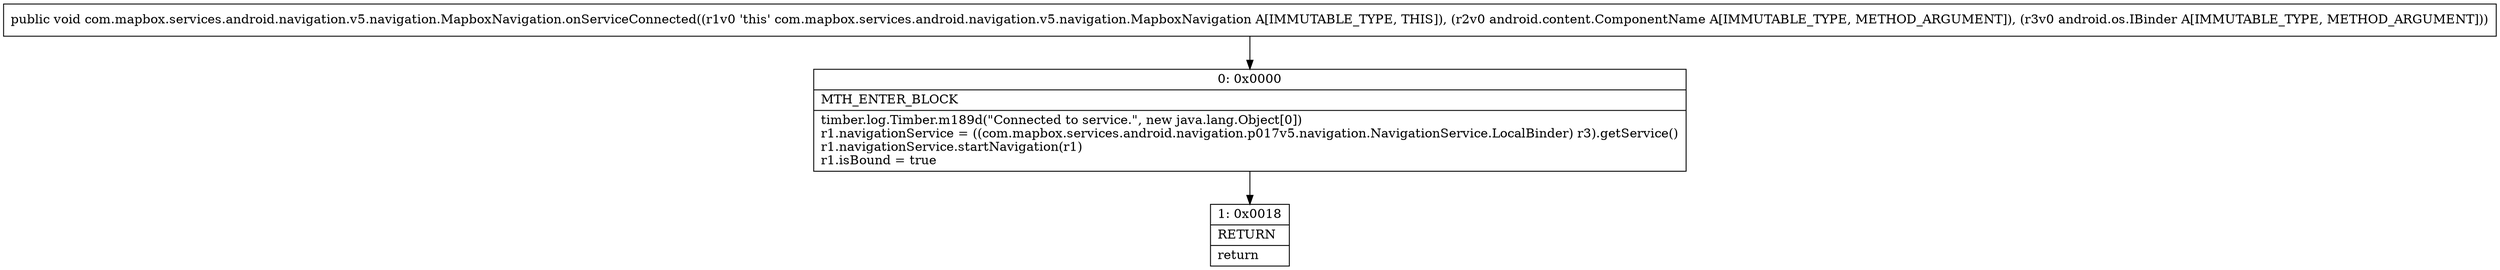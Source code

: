 digraph "CFG forcom.mapbox.services.android.navigation.v5.navigation.MapboxNavigation.onServiceConnected(Landroid\/content\/ComponentName;Landroid\/os\/IBinder;)V" {
Node_0 [shape=record,label="{0\:\ 0x0000|MTH_ENTER_BLOCK\l|timber.log.Timber.m189d(\"Connected to service.\", new java.lang.Object[0])\lr1.navigationService = ((com.mapbox.services.android.navigation.p017v5.navigation.NavigationService.LocalBinder) r3).getService()\lr1.navigationService.startNavigation(r1)\lr1.isBound = true\l}"];
Node_1 [shape=record,label="{1\:\ 0x0018|RETURN\l|return\l}"];
MethodNode[shape=record,label="{public void com.mapbox.services.android.navigation.v5.navigation.MapboxNavigation.onServiceConnected((r1v0 'this' com.mapbox.services.android.navigation.v5.navigation.MapboxNavigation A[IMMUTABLE_TYPE, THIS]), (r2v0 android.content.ComponentName A[IMMUTABLE_TYPE, METHOD_ARGUMENT]), (r3v0 android.os.IBinder A[IMMUTABLE_TYPE, METHOD_ARGUMENT])) }"];
MethodNode -> Node_0;
Node_0 -> Node_1;
}

